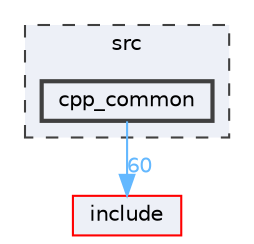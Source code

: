 digraph "cpp_common"
{
 // LATEX_PDF_SIZE
  bgcolor="transparent";
  edge [fontname=Helvetica,fontsize=10,labelfontname=Helvetica,labelfontsize=10];
  node [fontname=Helvetica,fontsize=10,shape=box,height=0.2,width=0.4];
  compound=true
  subgraph clusterdir_68267d1309a1af8e8297ef4c3efbcdba {
    graph [ bgcolor="#edf0f7", pencolor="grey25", label="src", fontname=Helvetica,fontsize=10 style="filled,dashed", URL="dir_68267d1309a1af8e8297ef4c3efbcdba.html",tooltip=""]
  dir_2eba639dab30005524456cb76acac5e8 [label="cpp_common", fillcolor="#edf0f7", color="grey25", style="filled,bold", URL="dir_2eba639dab30005524456cb76acac5e8.html",tooltip=""];
  }
  dir_d44c64559bbebec7f509842c48db8b23 [label="include", fillcolor="#edf0f7", color="red", style="filled", URL="dir_d44c64559bbebec7f509842c48db8b23.html",tooltip=""];
  dir_2eba639dab30005524456cb76acac5e8->dir_d44c64559bbebec7f509842c48db8b23 [headlabel="60", labeldistance=1.5 headhref="dir_000037_000050.html" href="dir_000037_000050.html" color="steelblue1" fontcolor="steelblue1"];
}
